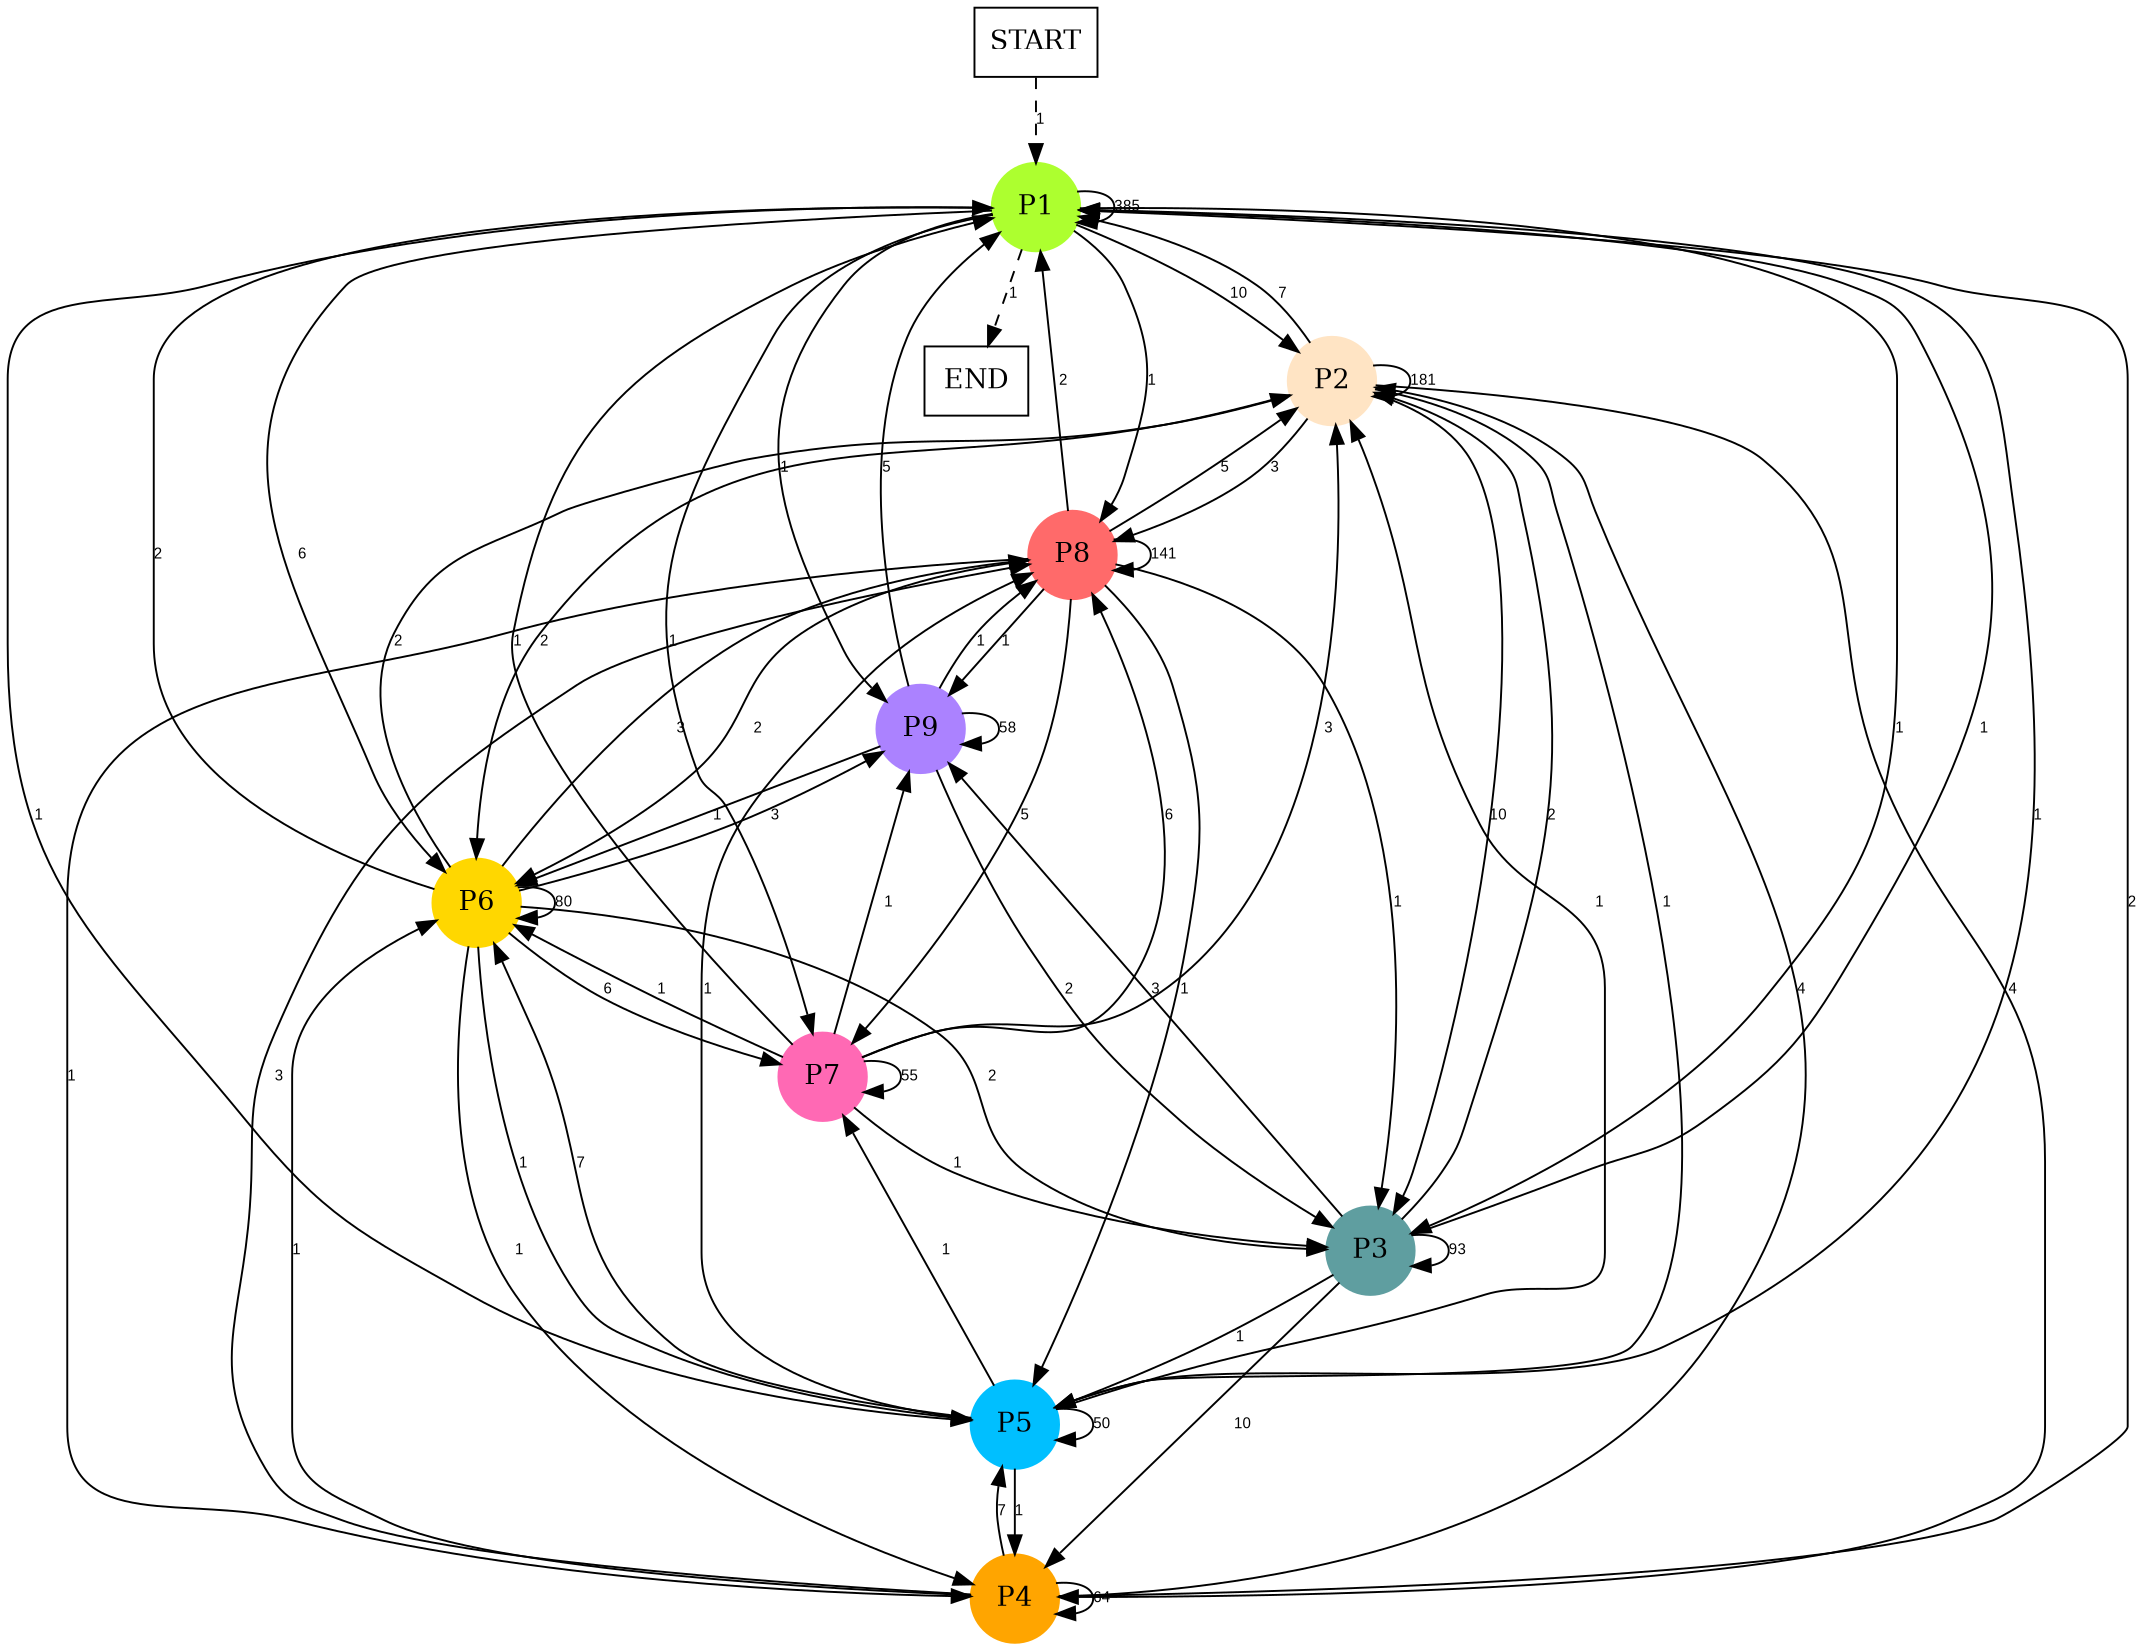 digraph graphname {
	dpi = 150
	size="16,11!";
	margin = 0;
"P1" [shape=circle, color=greenyellow, style=filled]"P2" [shape=circle, color=bisque, style=filled]"P3" [shape=circle, color=cadetblue, style=filled]"P4" [shape=circle, color=orange, style=filled]"P5" [shape=circle, color=deepskyblue, style=filled]"P6" [shape=circle, color=gold, style=filled]"P7" [shape=circle, color=hotpink, style=filled]"P8" [shape=circle, color=indianred1, style=filled]"P9" [shape=circle, color=mediumpurple1, style=filled]"START" [shape=box, fillcolor=white, style=filled, color=black]"END" [shape=box, fillcolor=white, style=filled, color=black]"P1" -> "P1" [ label ="385" labelfloat=false fontname="Arial" fontsize=8]
"P1" -> "P2" [ label ="10" labelfloat=false fontname="Arial" fontsize=8]
"P1" -> "P3" [ label ="1" labelfloat=false fontname="Arial" fontsize=8]
"P1" -> "P5" [ label ="1" labelfloat=false fontname="Arial" fontsize=8]
"P1" -> "P6" [ label ="6" labelfloat=false fontname="Arial" fontsize=8]
"P1" -> "P7" [ label ="1" labelfloat=false fontname="Arial" fontsize=8]
"P1" -> "P8" [ label ="1" labelfloat=false fontname="Arial" fontsize=8]
"P1" -> "P9" [ label ="1" labelfloat=false fontname="Arial" fontsize=8]
"P1" -> "END" [ style = dashed label ="1" labelfloat=false fontname="Arial" fontsize=8]
"P2" -> "P1" [ label ="7" labelfloat=false fontname="Arial" fontsize=8]
"P2" -> "P2" [ label ="181" labelfloat=false fontname="Arial" fontsize=8]
"P2" -> "P3" [ label ="10" labelfloat=false fontname="Arial" fontsize=8]
"P2" -> "P4" [ label ="4" labelfloat=false fontname="Arial" fontsize=8]
"P2" -> "P5" [ label ="1" labelfloat=false fontname="Arial" fontsize=8]
"P2" -> "P6" [ label ="2" labelfloat=false fontname="Arial" fontsize=8]
"P2" -> "P8" [ label ="3" labelfloat=false fontname="Arial" fontsize=8]
"P3" -> "P1" [ label ="1" labelfloat=false fontname="Arial" fontsize=8]
"P3" -> "P2" [ label ="2" labelfloat=false fontname="Arial" fontsize=8]
"P3" -> "P3" [ label ="93" labelfloat=false fontname="Arial" fontsize=8]
"P3" -> "P4" [ label ="10" labelfloat=false fontname="Arial" fontsize=8]
"P3" -> "P5" [ label ="1" labelfloat=false fontname="Arial" fontsize=8]
"P3" -> "P9" [ label ="3" labelfloat=false fontname="Arial" fontsize=8]
"P4" -> "P1" [ label ="2" labelfloat=false fontname="Arial" fontsize=8]
"P4" -> "P2" [ label ="4" labelfloat=false fontname="Arial" fontsize=8]
"P4" -> "P4" [ label ="64" labelfloat=false fontname="Arial" fontsize=8]
"P4" -> "P5" [ label ="7" labelfloat=false fontname="Arial" fontsize=8]
"P4" -> "P6" [ label ="1" labelfloat=false fontname="Arial" fontsize=8]
"P4" -> "P8" [ label ="3" labelfloat=false fontname="Arial" fontsize=8]
"P5" -> "P1" [ label ="1" labelfloat=false fontname="Arial" fontsize=8]
"P5" -> "P2" [ label ="1" labelfloat=false fontname="Arial" fontsize=8]
"P5" -> "P4" [ label ="1" labelfloat=false fontname="Arial" fontsize=8]
"P5" -> "P5" [ label ="50" labelfloat=false fontname="Arial" fontsize=8]
"P5" -> "P6" [ label ="7" labelfloat=false fontname="Arial" fontsize=8]
"P5" -> "P7" [ label ="1" labelfloat=false fontname="Arial" fontsize=8]
"P5" -> "P8" [ label ="1" labelfloat=false fontname="Arial" fontsize=8]
"P6" -> "P1" [ label ="2" labelfloat=false fontname="Arial" fontsize=8]
"P6" -> "P2" [ label ="2" labelfloat=false fontname="Arial" fontsize=8]
"P6" -> "P3" [ label ="2" labelfloat=false fontname="Arial" fontsize=8]
"P6" -> "P4" [ label ="1" labelfloat=false fontname="Arial" fontsize=8]
"P6" -> "P5" [ label ="1" labelfloat=false fontname="Arial" fontsize=8]
"P6" -> "P6" [ label ="80" labelfloat=false fontname="Arial" fontsize=8]
"P6" -> "P7" [ label ="6" labelfloat=false fontname="Arial" fontsize=8]
"P6" -> "P8" [ label ="3" labelfloat=false fontname="Arial" fontsize=8]
"P6" -> "P9" [ label ="3" labelfloat=false fontname="Arial" fontsize=8]
"P7" -> "P1" [ label ="1" labelfloat=false fontname="Arial" fontsize=8]
"P7" -> "P2" [ label ="3" labelfloat=false fontname="Arial" fontsize=8]
"P7" -> "P3" [ label ="1" labelfloat=false fontname="Arial" fontsize=8]
"P7" -> "P6" [ label ="1" labelfloat=false fontname="Arial" fontsize=8]
"P7" -> "P7" [ label ="55" labelfloat=false fontname="Arial" fontsize=8]
"P7" -> "P8" [ label ="6" labelfloat=false fontname="Arial" fontsize=8]
"P7" -> "P9" [ label ="1" labelfloat=false fontname="Arial" fontsize=8]
"P8" -> "P1" [ label ="2" labelfloat=false fontname="Arial" fontsize=8]
"P8" -> "P2" [ label ="5" labelfloat=false fontname="Arial" fontsize=8]
"P8" -> "P3" [ label ="1" labelfloat=false fontname="Arial" fontsize=8]
"P8" -> "P4" [ label ="1" labelfloat=false fontname="Arial" fontsize=8]
"P8" -> "P5" [ label ="1" labelfloat=false fontname="Arial" fontsize=8]
"P8" -> "P6" [ label ="2" labelfloat=false fontname="Arial" fontsize=8]
"P8" -> "P7" [ label ="5" labelfloat=false fontname="Arial" fontsize=8]
"P8" -> "P8" [ label ="141" labelfloat=false fontname="Arial" fontsize=8]
"P8" -> "P9" [ label ="1" labelfloat=false fontname="Arial" fontsize=8]
"P9" -> "P1" [ label ="5" labelfloat=false fontname="Arial" fontsize=8]
"P9" -> "P3" [ label ="2" labelfloat=false fontname="Arial" fontsize=8]
"P9" -> "P6" [ label ="1" labelfloat=false fontname="Arial" fontsize=8]
"P9" -> "P8" [ label ="1" labelfloat=false fontname="Arial" fontsize=8]
"P9" -> "P9" [ label ="58" labelfloat=false fontname="Arial" fontsize=8]
"START" -> "P1" [ style = dashed label ="1" labelfloat=false fontname="Arial" fontsize=8]
}